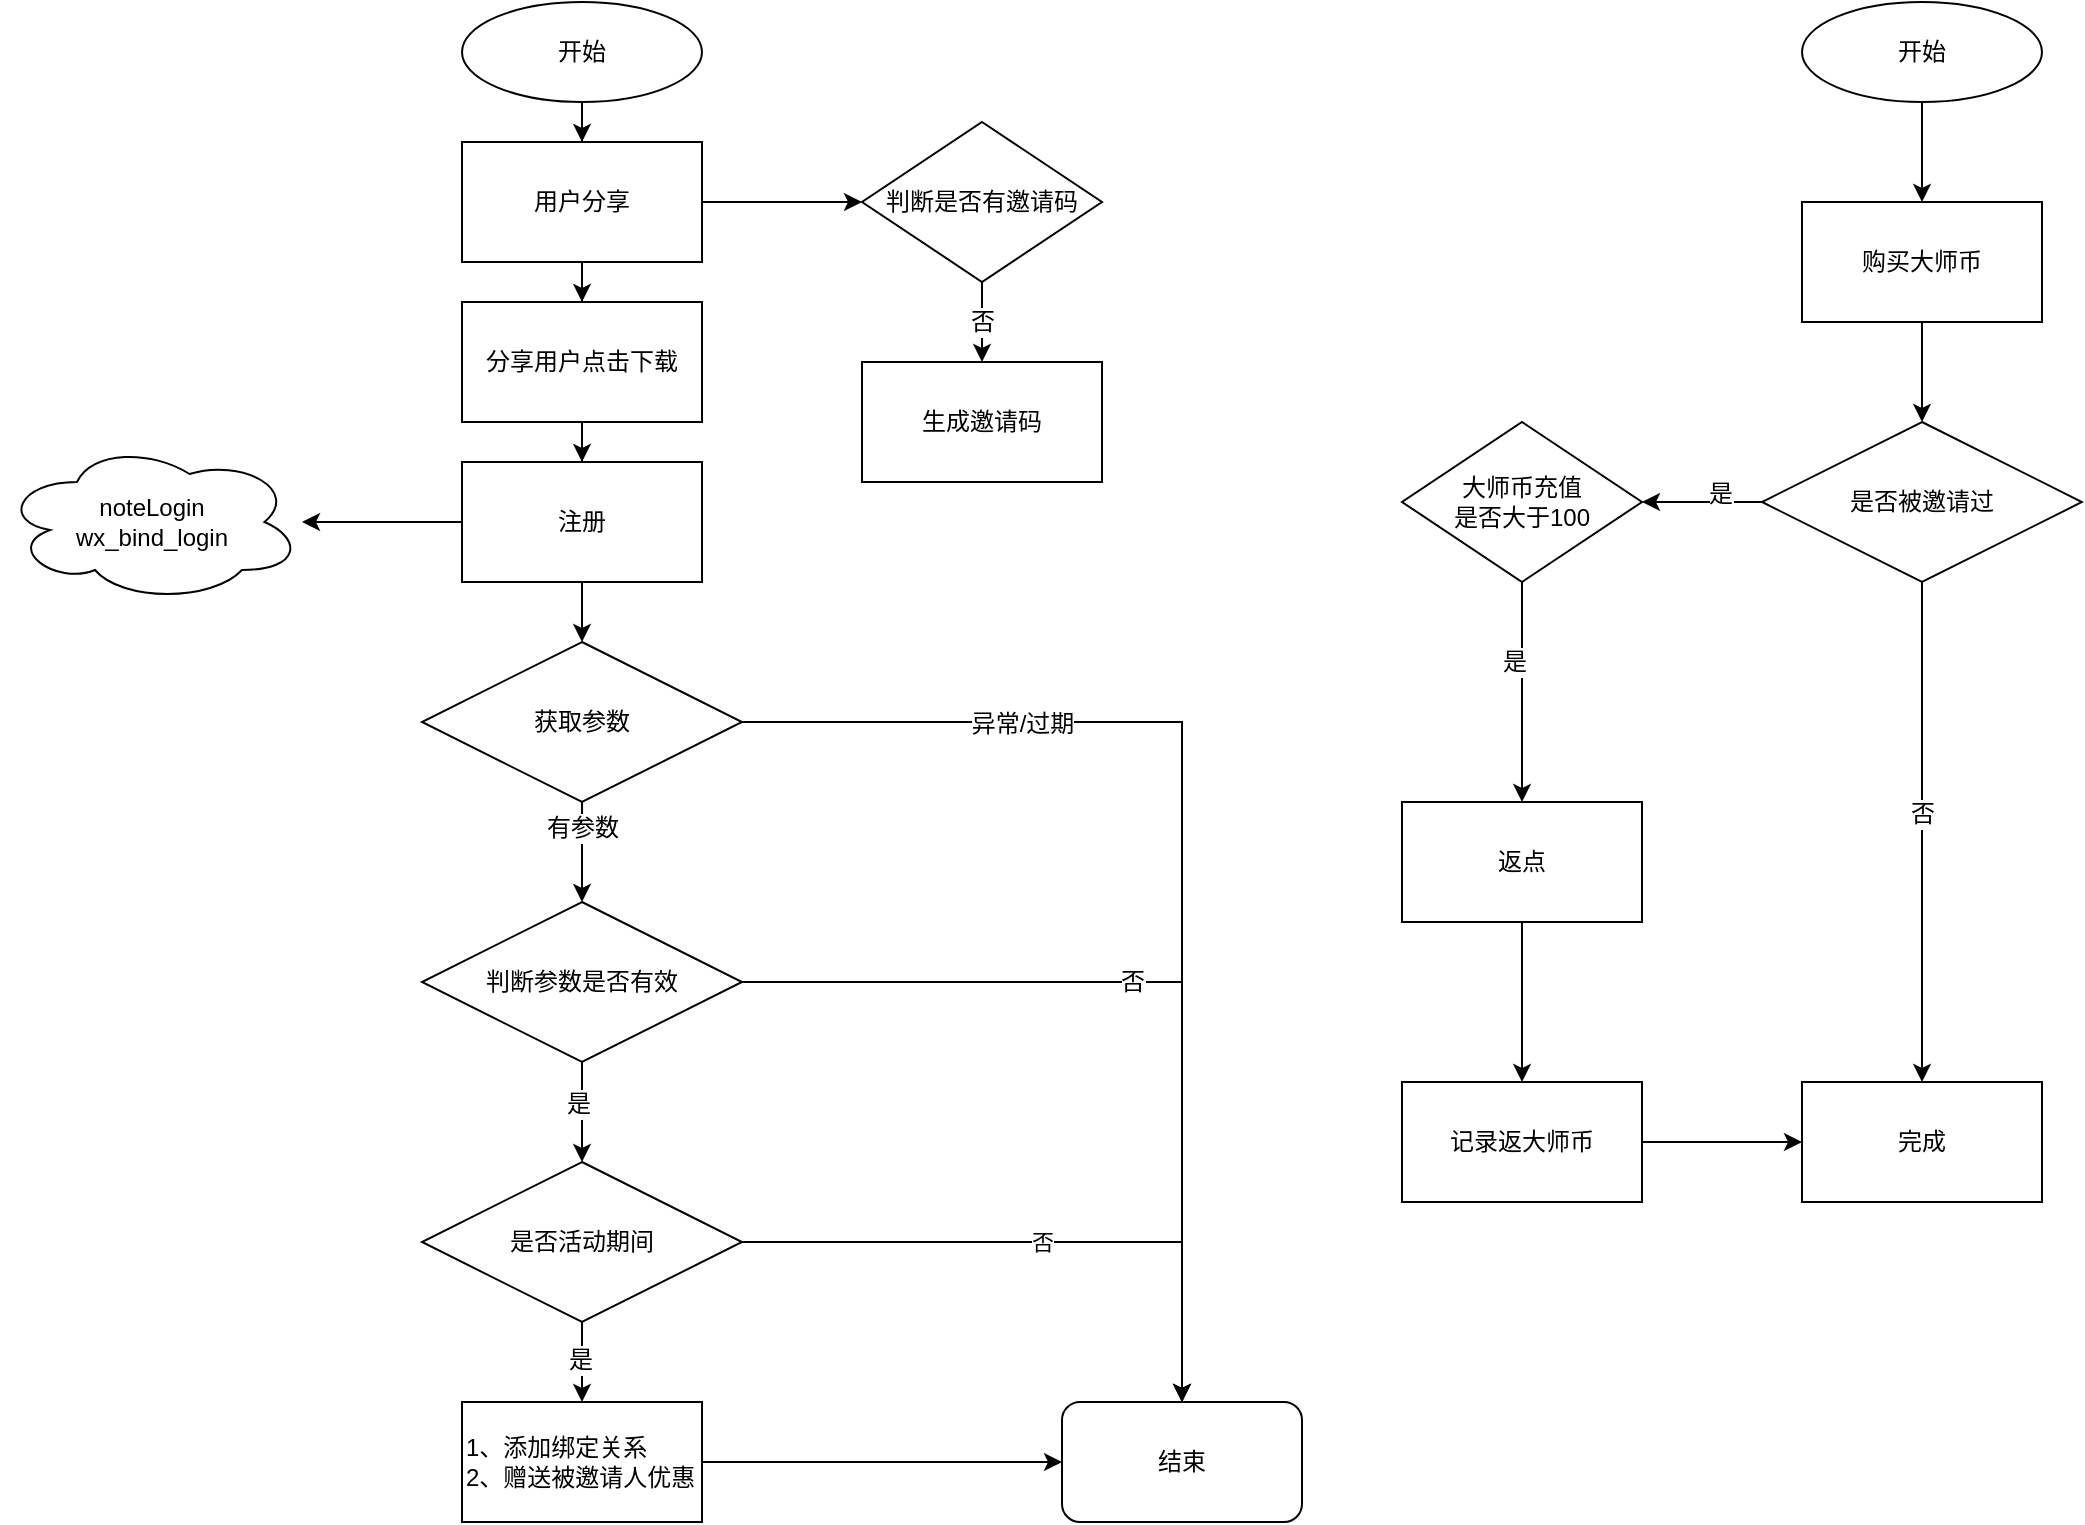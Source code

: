 <mxfile version="12.4.3" type="github" pages="1">
  <diagram id="6a731a19-8d31-9384-78a2-239565b7b9f0" name="Page-1">
    <mxGraphModel dx="946" dy="546" grid="1" gridSize="10" guides="1" tooltips="1" connect="1" arrows="1" fold="1" page="1" pageScale="1" pageWidth="1169" pageHeight="827" background="#ffffff" math="0" shadow="0">
      <root>
        <mxCell id="0"/>
        <mxCell id="1" parent="0"/>
        <mxCell id="Xv_S4PZ5u0gkVG2HwHhl-57" value="" style="edgeStyle=orthogonalEdgeStyle;rounded=0;orthogonalLoop=1;jettySize=auto;html=1;entryX=0.5;entryY=0;entryDx=0;entryDy=0;" parent="1" source="Xv_S4PZ5u0gkVG2HwHhl-55" target="Xv_S4PZ5u0gkVG2HwHhl-58" edge="1">
          <mxGeometry relative="1" as="geometry">
            <mxPoint x="380" y="140" as="targetPoint"/>
          </mxGeometry>
        </mxCell>
        <mxCell id="Xv_S4PZ5u0gkVG2HwHhl-55" value="开始" style="ellipse;whiteSpace=wrap;html=1;" parent="1" vertex="1">
          <mxGeometry x="320" y="20" width="120" height="50" as="geometry"/>
        </mxCell>
        <mxCell id="Xv_S4PZ5u0gkVG2HwHhl-60" value="" style="edgeStyle=orthogonalEdgeStyle;rounded=0;orthogonalLoop=1;jettySize=auto;html=1;" parent="1" source="Xv_S4PZ5u0gkVG2HwHhl-58" target="Xv_S4PZ5u0gkVG2HwHhl-59" edge="1">
          <mxGeometry relative="1" as="geometry"/>
        </mxCell>
        <mxCell id="cntwaHpucUlgjTU7GEwY-4" value="" style="edgeStyle=orthogonalEdgeStyle;rounded=0;orthogonalLoop=1;jettySize=auto;html=1;" edge="1" parent="1" source="Xv_S4PZ5u0gkVG2HwHhl-58" target="cntwaHpucUlgjTU7GEwY-3">
          <mxGeometry relative="1" as="geometry"/>
        </mxCell>
        <mxCell id="Xv_S4PZ5u0gkVG2HwHhl-58" value="用户分享" style="rounded=0;whiteSpace=wrap;html=1;" parent="1" vertex="1">
          <mxGeometry x="320" y="90" width="120" height="60" as="geometry"/>
        </mxCell>
        <mxCell id="cntwaHpucUlgjTU7GEwY-1" value="生成邀请码" style="rounded=0;whiteSpace=wrap;html=1;" vertex="1" parent="1">
          <mxGeometry x="520" y="200" width="120" height="60" as="geometry"/>
        </mxCell>
        <mxCell id="Xv_S4PZ5u0gkVG2HwHhl-62" value="" style="edgeStyle=orthogonalEdgeStyle;rounded=0;orthogonalLoop=1;jettySize=auto;html=1;" parent="1" source="Xv_S4PZ5u0gkVG2HwHhl-59" target="Xv_S4PZ5u0gkVG2HwHhl-76" edge="1">
          <mxGeometry relative="1" as="geometry"/>
        </mxCell>
        <mxCell id="Xv_S4PZ5u0gkVG2HwHhl-59" value="分享用户点击下载" style="rounded=0;whiteSpace=wrap;html=1;" parent="1" vertex="1">
          <mxGeometry x="320" y="170" width="120" height="60" as="geometry"/>
        </mxCell>
        <mxCell id="Xv_S4PZ5u0gkVG2HwHhl-64" value="" style="edgeStyle=orthogonalEdgeStyle;rounded=0;orthogonalLoop=1;jettySize=auto;html=1;" parent="1" source="Xv_S4PZ5u0gkVG2HwHhl-61" target="Xv_S4PZ5u0gkVG2HwHhl-88" edge="1">
          <mxGeometry relative="1" as="geometry">
            <mxPoint x="740" y="720" as="targetPoint"/>
          </mxGeometry>
        </mxCell>
        <mxCell id="Xv_S4PZ5u0gkVG2HwHhl-65" value="异常/过期" style="text;html=1;align=center;verticalAlign=middle;resizable=0;points=[];;labelBackgroundColor=#ffffff;" parent="Xv_S4PZ5u0gkVG2HwHhl-64" vertex="1" connectable="0">
          <mxGeometry x="-0.05" relative="1" as="geometry">
            <mxPoint x="-80.43" y="-45.29" as="offset"/>
          </mxGeometry>
        </mxCell>
        <mxCell id="Xv_S4PZ5u0gkVG2HwHhl-68" value="" style="edgeStyle=orthogonalEdgeStyle;rounded=0;orthogonalLoop=1;jettySize=auto;html=1;" parent="1" source="Xv_S4PZ5u0gkVG2HwHhl-61" target="Xv_S4PZ5u0gkVG2HwHhl-67" edge="1">
          <mxGeometry relative="1" as="geometry"/>
        </mxCell>
        <mxCell id="Xv_S4PZ5u0gkVG2HwHhl-75" value="有参数" style="text;html=1;align=center;verticalAlign=middle;resizable=0;points=[];;labelBackgroundColor=#ffffff;" parent="Xv_S4PZ5u0gkVG2HwHhl-68" vertex="1" connectable="0">
          <mxGeometry x="-0.492" relative="1" as="geometry">
            <mxPoint as="offset"/>
          </mxGeometry>
        </mxCell>
        <mxCell id="Xv_S4PZ5u0gkVG2HwHhl-61" value="获取参数" style="rhombus;whiteSpace=wrap;html=1;" parent="1" vertex="1">
          <mxGeometry x="300" y="340" width="160" height="80" as="geometry"/>
        </mxCell>
        <mxCell id="Xv_S4PZ5u0gkVG2HwHhl-70" value="" style="edgeStyle=orthogonalEdgeStyle;rounded=0;orthogonalLoop=1;jettySize=auto;html=1;" parent="1" source="Xv_S4PZ5u0gkVG2HwHhl-67" target="Xv_S4PZ5u0gkVG2HwHhl-88" edge="1">
          <mxGeometry relative="1" as="geometry">
            <mxPoint x="740" y="720" as="targetPoint"/>
          </mxGeometry>
        </mxCell>
        <mxCell id="Xv_S4PZ5u0gkVG2HwHhl-71" value="否" style="text;html=1;align=center;verticalAlign=middle;resizable=0;points=[];;labelBackgroundColor=#ffffff;" parent="Xv_S4PZ5u0gkVG2HwHhl-70" vertex="1" connectable="0">
          <mxGeometry x="-0.096" y="-4" relative="1" as="geometry">
            <mxPoint y="-4" as="offset"/>
          </mxGeometry>
        </mxCell>
        <mxCell id="Xv_S4PZ5u0gkVG2HwHhl-73" value="" style="edgeStyle=orthogonalEdgeStyle;rounded=0;orthogonalLoop=1;jettySize=auto;html=1;" parent="1" source="Xv_S4PZ5u0gkVG2HwHhl-67" target="Xv_S4PZ5u0gkVG2HwHhl-78" edge="1">
          <mxGeometry relative="1" as="geometry">
            <mxPoint x="380" y="657" as="targetPoint"/>
          </mxGeometry>
        </mxCell>
        <mxCell id="Xv_S4PZ5u0gkVG2HwHhl-87" value="是" style="text;html=1;align=center;verticalAlign=middle;resizable=0;points=[];;labelBackgroundColor=#ffffff;" parent="Xv_S4PZ5u0gkVG2HwHhl-73" vertex="1" connectable="0">
          <mxGeometry x="-0.16" y="-2" relative="1" as="geometry">
            <mxPoint as="offset"/>
          </mxGeometry>
        </mxCell>
        <mxCell id="Xv_S4PZ5u0gkVG2HwHhl-67" value="判断参数是否有效" style="rhombus;whiteSpace=wrap;html=1;" parent="1" vertex="1">
          <mxGeometry x="300" y="470" width="160" height="80" as="geometry"/>
        </mxCell>
        <mxCell id="Xv_S4PZ5u0gkVG2HwHhl-77" value="" style="edgeStyle=orthogonalEdgeStyle;rounded=0;orthogonalLoop=1;jettySize=auto;html=1;" parent="1" source="Xv_S4PZ5u0gkVG2HwHhl-76" target="Xv_S4PZ5u0gkVG2HwHhl-61" edge="1">
          <mxGeometry relative="1" as="geometry"/>
        </mxCell>
        <mxCell id="Xv_S4PZ5u0gkVG2HwHhl-114" value="" style="edgeStyle=orthogonalEdgeStyle;rounded=0;orthogonalLoop=1;jettySize=auto;html=1;" parent="1" source="Xv_S4PZ5u0gkVG2HwHhl-76" target="Xv_S4PZ5u0gkVG2HwHhl-113" edge="1">
          <mxGeometry relative="1" as="geometry"/>
        </mxCell>
        <mxCell id="Xv_S4PZ5u0gkVG2HwHhl-76" value="注册" style="rounded=0;whiteSpace=wrap;html=1;" parent="1" vertex="1">
          <mxGeometry x="320" y="250" width="120" height="60" as="geometry"/>
        </mxCell>
        <mxCell id="Xv_S4PZ5u0gkVG2HwHhl-80" value="否" style="edgeStyle=orthogonalEdgeStyle;rounded=0;orthogonalLoop=1;jettySize=auto;html=1;" parent="1" source="Xv_S4PZ5u0gkVG2HwHhl-78" target="Xv_S4PZ5u0gkVG2HwHhl-88" edge="1">
          <mxGeometry relative="1" as="geometry">
            <mxPoint x="740" y="720" as="targetPoint"/>
          </mxGeometry>
        </mxCell>
        <mxCell id="Xv_S4PZ5u0gkVG2HwHhl-82" value="" style="edgeStyle=orthogonalEdgeStyle;rounded=0;orthogonalLoop=1;jettySize=auto;html=1;" parent="1" source="Xv_S4PZ5u0gkVG2HwHhl-78" edge="1">
          <mxGeometry relative="1" as="geometry">
            <mxPoint x="380" y="720" as="targetPoint"/>
          </mxGeometry>
        </mxCell>
        <mxCell id="Xv_S4PZ5u0gkVG2HwHhl-86" value="是" style="text;html=1;align=center;verticalAlign=middle;resizable=0;points=[];;labelBackgroundColor=#ffffff;" parent="Xv_S4PZ5u0gkVG2HwHhl-82" vertex="1" connectable="0">
          <mxGeometry x="-0.05" y="-1" relative="1" as="geometry">
            <mxPoint as="offset"/>
          </mxGeometry>
        </mxCell>
        <mxCell id="Xv_S4PZ5u0gkVG2HwHhl-78" value="是否活动期间" style="rhombus;whiteSpace=wrap;html=1;" parent="1" vertex="1">
          <mxGeometry x="300" y="600" width="160" height="80" as="geometry"/>
        </mxCell>
        <mxCell id="Xv_S4PZ5u0gkVG2HwHhl-85" value="" style="edgeStyle=orthogonalEdgeStyle;rounded=0;orthogonalLoop=1;jettySize=auto;html=1;" parent="1" source="Xv_S4PZ5u0gkVG2HwHhl-83" target="Xv_S4PZ5u0gkVG2HwHhl-88" edge="1">
          <mxGeometry relative="1" as="geometry">
            <mxPoint x="680" y="750" as="targetPoint"/>
          </mxGeometry>
        </mxCell>
        <mxCell id="Xv_S4PZ5u0gkVG2HwHhl-83" value="1、添加绑定关系&lt;br&gt;2、赠送被邀请人优惠" style="rounded=0;whiteSpace=wrap;html=1;align=left;" parent="1" vertex="1">
          <mxGeometry x="320" y="720" width="120" height="60" as="geometry"/>
        </mxCell>
        <mxCell id="Xv_S4PZ5u0gkVG2HwHhl-88" value="结束" style="rounded=1;whiteSpace=wrap;html=1;align=center;" parent="1" vertex="1">
          <mxGeometry x="620" y="720" width="120" height="60" as="geometry"/>
        </mxCell>
        <mxCell id="Xv_S4PZ5u0gkVG2HwHhl-91" value="" style="edgeStyle=orthogonalEdgeStyle;rounded=0;orthogonalLoop=1;jettySize=auto;html=1;" parent="1" source="Xv_S4PZ5u0gkVG2HwHhl-89" target="Xv_S4PZ5u0gkVG2HwHhl-90" edge="1">
          <mxGeometry relative="1" as="geometry"/>
        </mxCell>
        <mxCell id="Xv_S4PZ5u0gkVG2HwHhl-89" value="开始" style="ellipse;whiteSpace=wrap;html=1;align=center;" parent="1" vertex="1">
          <mxGeometry x="990" y="20" width="120" height="50" as="geometry"/>
        </mxCell>
        <mxCell id="Xv_S4PZ5u0gkVG2HwHhl-93" value="" style="edgeStyle=orthogonalEdgeStyle;rounded=0;orthogonalLoop=1;jettySize=auto;html=1;" parent="1" source="Xv_S4PZ5u0gkVG2HwHhl-90" target="Xv_S4PZ5u0gkVG2HwHhl-92" edge="1">
          <mxGeometry relative="1" as="geometry"/>
        </mxCell>
        <mxCell id="Xv_S4PZ5u0gkVG2HwHhl-90" value="购买大师币" style="rounded=0;whiteSpace=wrap;html=1;align=center;" parent="1" vertex="1">
          <mxGeometry x="990" y="120" width="120" height="60" as="geometry"/>
        </mxCell>
        <mxCell id="Xv_S4PZ5u0gkVG2HwHhl-95" value="" style="edgeStyle=orthogonalEdgeStyle;rounded=0;orthogonalLoop=1;jettySize=auto;html=1;" parent="1" source="Xv_S4PZ5u0gkVG2HwHhl-92" target="Xv_S4PZ5u0gkVG2HwHhl-94" edge="1">
          <mxGeometry relative="1" as="geometry"/>
        </mxCell>
        <mxCell id="Xv_S4PZ5u0gkVG2HwHhl-96" value="否" style="text;html=1;align=center;verticalAlign=middle;resizable=0;points=[];;labelBackgroundColor=#ffffff;" parent="Xv_S4PZ5u0gkVG2HwHhl-95" vertex="1" connectable="0">
          <mxGeometry x="-0.071" relative="1" as="geometry">
            <mxPoint as="offset"/>
          </mxGeometry>
        </mxCell>
        <mxCell id="Xv_S4PZ5u0gkVG2HwHhl-99" value="" style="edgeStyle=orthogonalEdgeStyle;rounded=0;orthogonalLoop=1;jettySize=auto;html=1;" parent="1" source="Xv_S4PZ5u0gkVG2HwHhl-92" target="Xv_S4PZ5u0gkVG2HwHhl-101" edge="1">
          <mxGeometry relative="1" as="geometry">
            <mxPoint x="910" y="270" as="targetPoint"/>
          </mxGeometry>
        </mxCell>
        <mxCell id="Xv_S4PZ5u0gkVG2HwHhl-100" value="是" style="text;html=1;align=center;verticalAlign=middle;resizable=0;points=[];;labelBackgroundColor=#ffffff;" parent="Xv_S4PZ5u0gkVG2HwHhl-99" vertex="1" connectable="0">
          <mxGeometry x="-0.3" y="-4" relative="1" as="geometry">
            <mxPoint as="offset"/>
          </mxGeometry>
        </mxCell>
        <mxCell id="Xv_S4PZ5u0gkVG2HwHhl-92" value="是否被邀请过" style="rhombus;whiteSpace=wrap;html=1;align=center;" parent="1" vertex="1">
          <mxGeometry x="970" y="230" width="160" height="80" as="geometry"/>
        </mxCell>
        <mxCell id="Xv_S4PZ5u0gkVG2HwHhl-94" value="完成" style="rounded=0;whiteSpace=wrap;html=1;align=center;" parent="1" vertex="1">
          <mxGeometry x="990" y="560" width="120" height="60" as="geometry"/>
        </mxCell>
        <mxCell id="Xv_S4PZ5u0gkVG2HwHhl-103" value="" style="edgeStyle=orthogonalEdgeStyle;rounded=0;orthogonalLoop=1;jettySize=auto;html=1;" parent="1" source="Xv_S4PZ5u0gkVG2HwHhl-101" target="Xv_S4PZ5u0gkVG2HwHhl-102" edge="1">
          <mxGeometry relative="1" as="geometry"/>
        </mxCell>
        <mxCell id="Xv_S4PZ5u0gkVG2HwHhl-104" value="是" style="text;html=1;align=center;verticalAlign=middle;resizable=0;points=[];;labelBackgroundColor=#ffffff;" parent="Xv_S4PZ5u0gkVG2HwHhl-103" vertex="1" connectable="0">
          <mxGeometry x="-0.286" y="-4" relative="1" as="geometry">
            <mxPoint as="offset"/>
          </mxGeometry>
        </mxCell>
        <mxCell id="Xv_S4PZ5u0gkVG2HwHhl-101" value="大师币充值&lt;br&gt;是否大于100" style="rhombus;whiteSpace=wrap;html=1;align=center;" parent="1" vertex="1">
          <mxGeometry x="790" y="230" width="120" height="80" as="geometry"/>
        </mxCell>
        <mxCell id="Xv_S4PZ5u0gkVG2HwHhl-107" value="" style="edgeStyle=orthogonalEdgeStyle;rounded=0;orthogonalLoop=1;jettySize=auto;html=1;" parent="1" source="Xv_S4PZ5u0gkVG2HwHhl-102" target="Xv_S4PZ5u0gkVG2HwHhl-106" edge="1">
          <mxGeometry relative="1" as="geometry"/>
        </mxCell>
        <mxCell id="Xv_S4PZ5u0gkVG2HwHhl-102" value="返点" style="rounded=0;whiteSpace=wrap;html=1;align=center;" parent="1" vertex="1">
          <mxGeometry x="790" y="420" width="120" height="60" as="geometry"/>
        </mxCell>
        <mxCell id="Xv_S4PZ5u0gkVG2HwHhl-108" value="" style="edgeStyle=orthogonalEdgeStyle;rounded=0;orthogonalLoop=1;jettySize=auto;html=1;" parent="1" source="Xv_S4PZ5u0gkVG2HwHhl-106" target="Xv_S4PZ5u0gkVG2HwHhl-94" edge="1">
          <mxGeometry relative="1" as="geometry"/>
        </mxCell>
        <mxCell id="Xv_S4PZ5u0gkVG2HwHhl-106" value="记录返大师币" style="rounded=0;whiteSpace=wrap;html=1;align=center;" parent="1" vertex="1">
          <mxGeometry x="790" y="560" width="120" height="60" as="geometry"/>
        </mxCell>
        <mxCell id="Xv_S4PZ5u0gkVG2HwHhl-113" value="noteLogin&lt;br&gt;wx_bind_login" style="ellipse;shape=cloud;whiteSpace=wrap;html=1;align=center;" parent="1" vertex="1">
          <mxGeometry x="90" y="240" width="150" height="80" as="geometry"/>
        </mxCell>
        <mxCell id="cntwaHpucUlgjTU7GEwY-5" value="" style="edgeStyle=orthogonalEdgeStyle;rounded=0;orthogonalLoop=1;jettySize=auto;html=1;" edge="1" parent="1" source="cntwaHpucUlgjTU7GEwY-3" target="cntwaHpucUlgjTU7GEwY-1">
          <mxGeometry relative="1" as="geometry"/>
        </mxCell>
        <mxCell id="cntwaHpucUlgjTU7GEwY-8" value="否" style="text;html=1;align=center;verticalAlign=middle;resizable=0;points=[];;labelBackgroundColor=#ffffff;" vertex="1" connectable="0" parent="cntwaHpucUlgjTU7GEwY-5">
          <mxGeometry x="-0.2" y="-3" relative="1" as="geometry">
            <mxPoint x="3" y="4" as="offset"/>
          </mxGeometry>
        </mxCell>
        <mxCell id="cntwaHpucUlgjTU7GEwY-3" value="判断是否有邀请码" style="rhombus;whiteSpace=wrap;html=1;" vertex="1" parent="1">
          <mxGeometry x="520" y="80" width="120" height="80" as="geometry"/>
        </mxCell>
      </root>
    </mxGraphModel>
  </diagram>
</mxfile>
